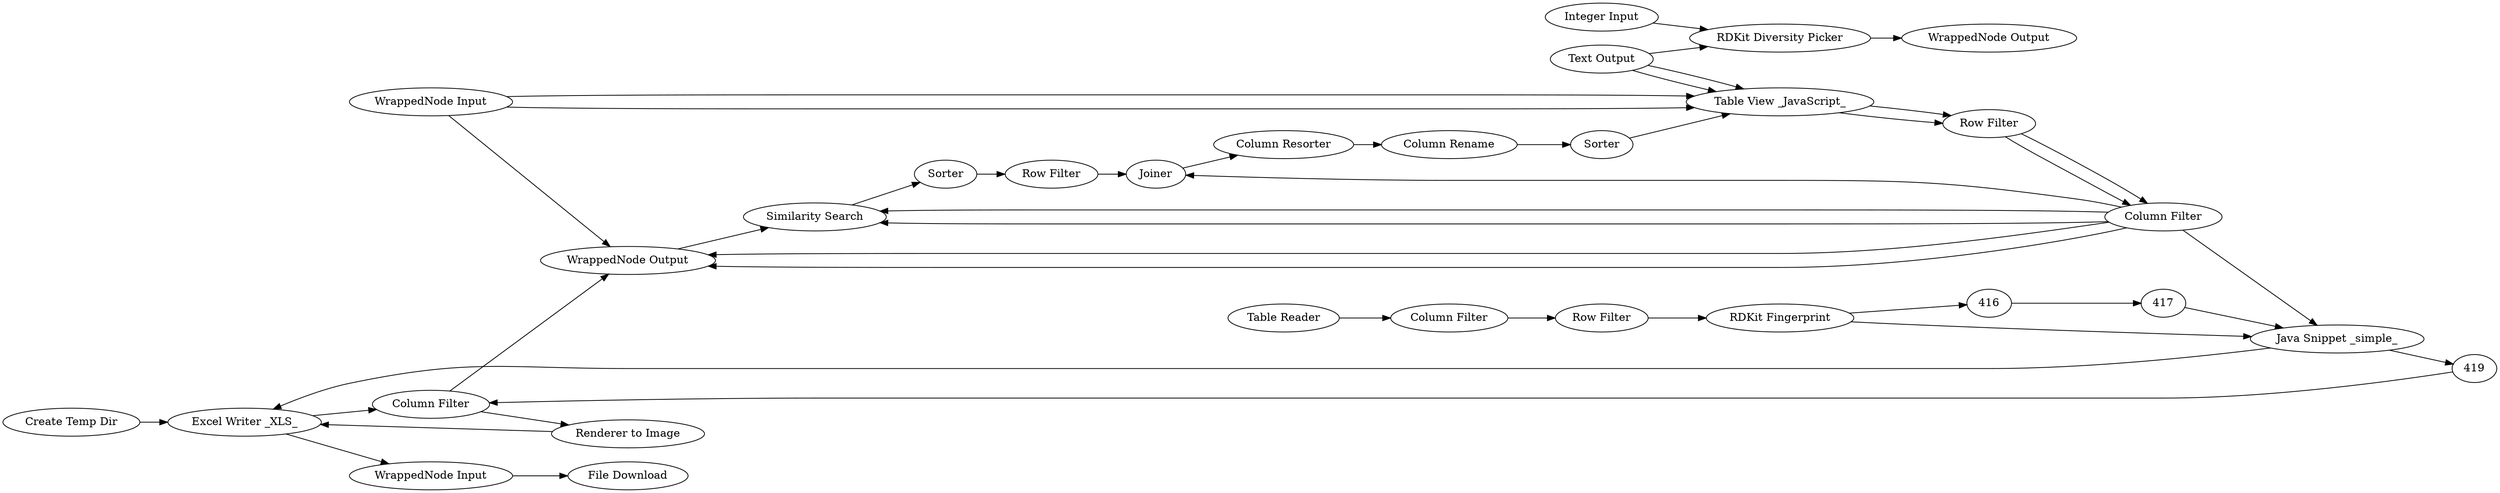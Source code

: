 digraph {
	54 [label="File Download"]
	55 [label="WrappedNode Input"]
	56 [label="WrappedNode Output"]
	56 [label="Create Temp Dir"]
	395 [label="Renderer to Image"]
	397 [label="Table Reader"]
	398 [label="Column Filter"]
	399 [label="RDKit Fingerprint"]
	401 [label="Row Filter"]
	400 [label="RDKit Diversity Picker"]
	408 [label="Integer Input"]
	409 [label="WrappedNode Input"]
	410 [label="WrappedNode Output"]
	409 [label="Text Output"]
	411 [label="Row Filter"]
	412 [label="WrappedNode Input"]
	413 [label="WrappedNode Output"]
	414 [label="Column Filter"]
	415 [label="Table View _JavaScript_"]
	402 [label="Similarity Search"]
	403 [label=Sorter]
	404 [label="Row Filter"]
	405 [label=Joiner]
	406 [label="Column Resorter"]
	407 [label="Column Rename"]
	412 [label="Integer Input"]
	413 [label="Java Edit Variable _simple_"]
	414 [label="WrappedNode Input"]
	415 [label="WrappedNode Output"]
	418 [label="Java Snippet _simple_"]
	420 [label="Table Row to Variable"]
	421 [label="Column Filter"]
	422 [label=Sorter]
	409 [label="Text Output"]
	411 [label="Row Filter"]
	412 [label="WrappedNode Input"]
	413 [label="WrappedNode Output"]
	414 [label="Column Filter"]
	415 [label="Table View _JavaScript_"]
	420 [label="Column Filter"]
	421 [label="Excel Writer _XLS_"]
	55 -> 54
	400 -> 410
	408 -> 400
	409 -> 400
	409 -> 415
	411 -> 414
	412 -> 415
	414 -> 413
	415 -> 411
	402 -> 403
	403 -> 404
	404 -> 405
	405 -> 406
	406 -> 407
	407 -> 422
	412 -> 413
	413 -> 402
	414 -> 405
	414 -> 402
	414 -> 402
	414 -> 418
	418 -> 421
	420 -> 413
	421 -> 420
	422 -> 415
	409 -> 415
	411 -> 414
	412 -> 415
	414 -> 413
	415 -> 411
	56 -> 421
	395 -> 421
	397 -> 398
	398 -> 401
	399 -> 418
	399 -> 416
	401 -> 399
	416 -> 417
	417 -> 418
	418 -> 419
	419 -> 420
	420 -> 395
	421 -> 55
	rankdir=LR
}
